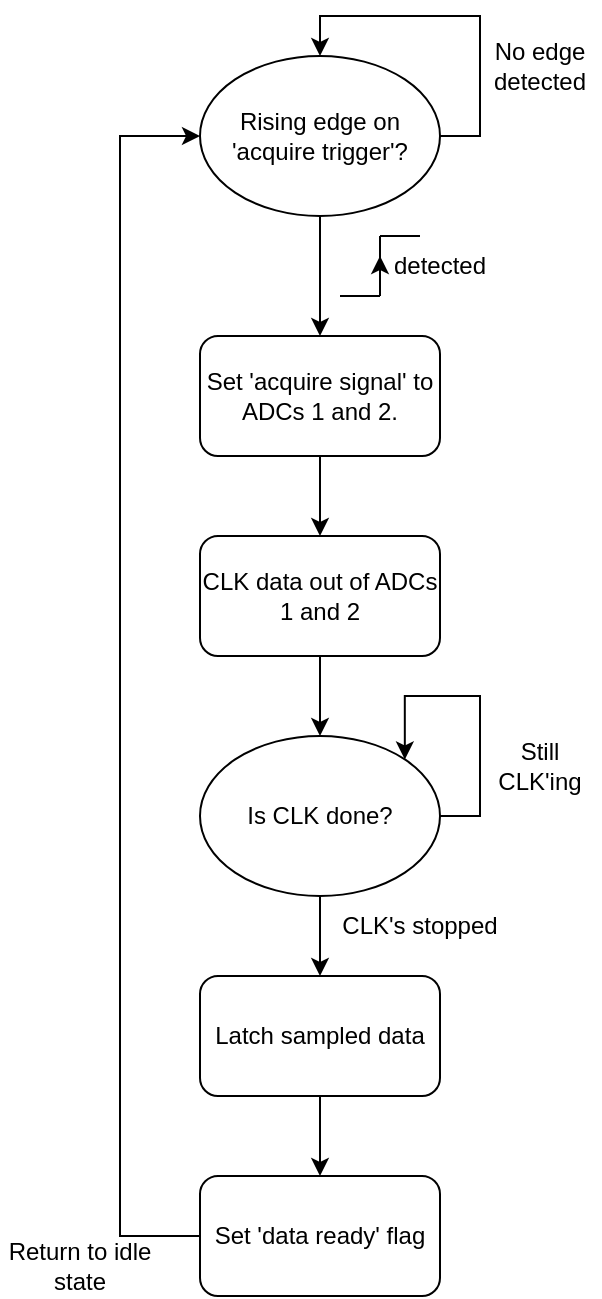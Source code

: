 <mxfile version="24.7.17">
  <diagram name="Side-1" id="vwEAjnNsWWbzTO1r66RN">
    <mxGraphModel dx="1050" dy="556" grid="1" gridSize="10" guides="1" tooltips="1" connect="1" arrows="1" fold="1" page="1" pageScale="1" pageWidth="827" pageHeight="1169" math="0" shadow="0">
      <root>
        <mxCell id="0" />
        <mxCell id="1" parent="0" />
        <mxCell id="Q36UPeP-RK3FTuxxXAmh-3" style="edgeStyle=orthogonalEdgeStyle;rounded=0;orthogonalLoop=1;jettySize=auto;html=1;entryX=0.5;entryY=0;entryDx=0;entryDy=0;" edge="1" parent="1" source="Q36UPeP-RK3FTuxxXAmh-2" target="Q36UPeP-RK3FTuxxXAmh-2">
          <mxGeometry relative="1" as="geometry">
            <mxPoint x="430" y="110" as="targetPoint" />
            <Array as="points">
              <mxPoint x="440" y="160" />
              <mxPoint x="440" y="100" />
              <mxPoint x="360" y="100" />
            </Array>
          </mxGeometry>
        </mxCell>
        <mxCell id="Q36UPeP-RK3FTuxxXAmh-7" style="edgeStyle=orthogonalEdgeStyle;rounded=0;orthogonalLoop=1;jettySize=auto;html=1;entryX=0.5;entryY=0;entryDx=0;entryDy=0;" edge="1" parent="1" source="Q36UPeP-RK3FTuxxXAmh-2" target="Q36UPeP-RK3FTuxxXAmh-6">
          <mxGeometry relative="1" as="geometry" />
        </mxCell>
        <mxCell id="Q36UPeP-RK3FTuxxXAmh-2" value="Rising edge on &#39;acquire trigger&#39;?" style="ellipse;whiteSpace=wrap;html=1;" vertex="1" parent="1">
          <mxGeometry x="300" y="120" width="120" height="80" as="geometry" />
        </mxCell>
        <mxCell id="Q36UPeP-RK3FTuxxXAmh-4" value="No edge detected" style="text;html=1;align=center;verticalAlign=middle;whiteSpace=wrap;rounded=0;" vertex="1" parent="1">
          <mxGeometry x="440" y="110" width="60" height="30" as="geometry" />
        </mxCell>
        <mxCell id="Q36UPeP-RK3FTuxxXAmh-16" style="edgeStyle=orthogonalEdgeStyle;rounded=0;orthogonalLoop=1;jettySize=auto;html=1;entryX=0.5;entryY=0;entryDx=0;entryDy=0;" edge="1" parent="1" source="Q36UPeP-RK3FTuxxXAmh-6" target="Q36UPeP-RK3FTuxxXAmh-15">
          <mxGeometry relative="1" as="geometry" />
        </mxCell>
        <mxCell id="Q36UPeP-RK3FTuxxXAmh-6" value="Set &#39;acquire signal&#39; to ADCs 1 and 2." style="rounded=1;whiteSpace=wrap;html=1;" vertex="1" parent="1">
          <mxGeometry x="300" y="260" width="120" height="60" as="geometry" />
        </mxCell>
        <mxCell id="Q36UPeP-RK3FTuxxXAmh-10" value="" style="endArrow=none;html=1;rounded=0;" edge="1" parent="1">
          <mxGeometry width="50" height="50" relative="1" as="geometry">
            <mxPoint x="370" y="240" as="sourcePoint" />
            <mxPoint x="390" y="240" as="targetPoint" />
          </mxGeometry>
        </mxCell>
        <mxCell id="Q36UPeP-RK3FTuxxXAmh-11" value="" style="endArrow=none;html=1;rounded=0;" edge="1" parent="1">
          <mxGeometry width="50" height="50" relative="1" as="geometry">
            <mxPoint x="390" y="240" as="sourcePoint" />
            <mxPoint x="390" y="210" as="targetPoint" />
          </mxGeometry>
        </mxCell>
        <mxCell id="Q36UPeP-RK3FTuxxXAmh-12" value="" style="endArrow=none;html=1;rounded=0;" edge="1" parent="1">
          <mxGeometry width="50" height="50" relative="1" as="geometry">
            <mxPoint x="390" y="210" as="sourcePoint" />
            <mxPoint x="410" y="210" as="targetPoint" />
          </mxGeometry>
        </mxCell>
        <mxCell id="Q36UPeP-RK3FTuxxXAmh-13" value="" style="endArrow=classic;html=1;rounded=0;" edge="1" parent="1">
          <mxGeometry width="50" height="50" relative="1" as="geometry">
            <mxPoint x="390" y="230" as="sourcePoint" />
            <mxPoint x="390" y="220" as="targetPoint" />
          </mxGeometry>
        </mxCell>
        <mxCell id="Q36UPeP-RK3FTuxxXAmh-14" value="detected" style="text;html=1;align=center;verticalAlign=middle;whiteSpace=wrap;rounded=0;" vertex="1" parent="1">
          <mxGeometry x="390" y="210" width="60" height="30" as="geometry" />
        </mxCell>
        <mxCell id="Q36UPeP-RK3FTuxxXAmh-18" style="edgeStyle=orthogonalEdgeStyle;rounded=0;orthogonalLoop=1;jettySize=auto;html=1;entryX=0.5;entryY=0;entryDx=0;entryDy=0;" edge="1" parent="1" source="Q36UPeP-RK3FTuxxXAmh-15" target="Q36UPeP-RK3FTuxxXAmh-17">
          <mxGeometry relative="1" as="geometry" />
        </mxCell>
        <mxCell id="Q36UPeP-RK3FTuxxXAmh-15" value="CLK data out of ADCs 1 and 2" style="rounded=1;whiteSpace=wrap;html=1;" vertex="1" parent="1">
          <mxGeometry x="300" y="360" width="120" height="60" as="geometry" />
        </mxCell>
        <mxCell id="Q36UPeP-RK3FTuxxXAmh-19" style="edgeStyle=orthogonalEdgeStyle;rounded=0;orthogonalLoop=1;jettySize=auto;html=1;entryX=1;entryY=0;entryDx=0;entryDy=0;" edge="1" parent="1" source="Q36UPeP-RK3FTuxxXAmh-17" target="Q36UPeP-RK3FTuxxXAmh-17">
          <mxGeometry relative="1" as="geometry">
            <mxPoint x="430" y="450" as="targetPoint" />
            <Array as="points">
              <mxPoint x="440" y="500" />
              <mxPoint x="440" y="440" />
              <mxPoint x="402" y="440" />
            </Array>
          </mxGeometry>
        </mxCell>
        <mxCell id="Q36UPeP-RK3FTuxxXAmh-22" style="edgeStyle=orthogonalEdgeStyle;rounded=0;orthogonalLoop=1;jettySize=auto;html=1;entryX=0.5;entryY=0;entryDx=0;entryDy=0;" edge="1" parent="1" source="Q36UPeP-RK3FTuxxXAmh-17" target="Q36UPeP-RK3FTuxxXAmh-21">
          <mxGeometry relative="1" as="geometry" />
        </mxCell>
        <mxCell id="Q36UPeP-RK3FTuxxXAmh-17" value="Is CLK done?" style="ellipse;whiteSpace=wrap;html=1;" vertex="1" parent="1">
          <mxGeometry x="300" y="460" width="120" height="80" as="geometry" />
        </mxCell>
        <mxCell id="Q36UPeP-RK3FTuxxXAmh-20" value="Still CLK&#39;ing" style="text;html=1;align=center;verticalAlign=middle;whiteSpace=wrap;rounded=0;" vertex="1" parent="1">
          <mxGeometry x="440" y="460" width="60" height="30" as="geometry" />
        </mxCell>
        <mxCell id="Q36UPeP-RK3FTuxxXAmh-24" style="edgeStyle=orthogonalEdgeStyle;rounded=0;orthogonalLoop=1;jettySize=auto;html=1;entryX=0.5;entryY=0;entryDx=0;entryDy=0;" edge="1" parent="1" source="Q36UPeP-RK3FTuxxXAmh-21" target="Q36UPeP-RK3FTuxxXAmh-23">
          <mxGeometry relative="1" as="geometry" />
        </mxCell>
        <mxCell id="Q36UPeP-RK3FTuxxXAmh-21" value="Latch sampled data" style="rounded=1;whiteSpace=wrap;html=1;" vertex="1" parent="1">
          <mxGeometry x="300" y="580" width="120" height="60" as="geometry" />
        </mxCell>
        <mxCell id="Q36UPeP-RK3FTuxxXAmh-26" style="edgeStyle=orthogonalEdgeStyle;rounded=0;orthogonalLoop=1;jettySize=auto;html=1;entryX=0;entryY=0.5;entryDx=0;entryDy=0;" edge="1" parent="1" source="Q36UPeP-RK3FTuxxXAmh-23" target="Q36UPeP-RK3FTuxxXAmh-2">
          <mxGeometry relative="1" as="geometry">
            <Array as="points">
              <mxPoint x="260" y="710" />
              <mxPoint x="260" y="160" />
            </Array>
          </mxGeometry>
        </mxCell>
        <mxCell id="Q36UPeP-RK3FTuxxXAmh-23" value="Set &#39;data ready&#39; flag" style="rounded=1;whiteSpace=wrap;html=1;" vertex="1" parent="1">
          <mxGeometry x="300" y="680" width="120" height="60" as="geometry" />
        </mxCell>
        <mxCell id="Q36UPeP-RK3FTuxxXAmh-27" value="CLK&#39;s stopped" style="text;html=1;align=center;verticalAlign=middle;whiteSpace=wrap;rounded=0;" vertex="1" parent="1">
          <mxGeometry x="370" y="540" width="80" height="30" as="geometry" />
        </mxCell>
        <mxCell id="Q36UPeP-RK3FTuxxXAmh-28" value="Return to idle state" style="text;html=1;align=center;verticalAlign=middle;whiteSpace=wrap;rounded=0;" vertex="1" parent="1">
          <mxGeometry x="200" y="710" width="80" height="30" as="geometry" />
        </mxCell>
      </root>
    </mxGraphModel>
  </diagram>
</mxfile>
